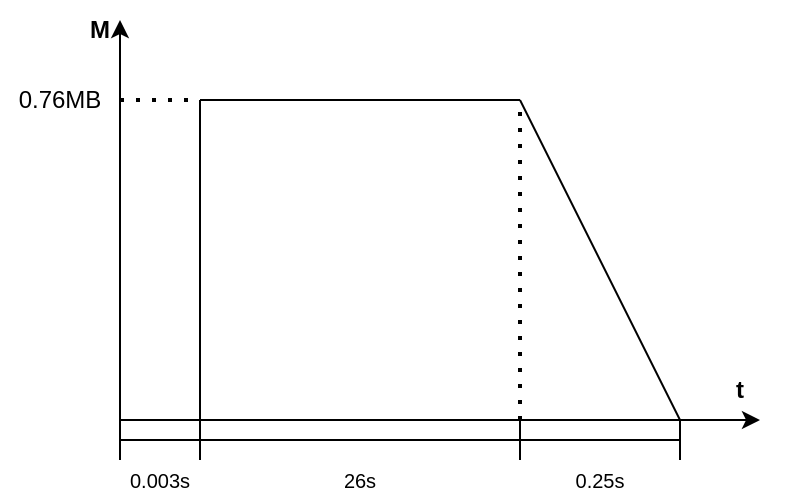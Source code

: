 <mxfile version="21.1.8" type="github" pages="2">
  <diagram name="Page-1" id="_edhnfWrKdHiVAY0c9uF">
    <mxGraphModel dx="724" dy="355" grid="1" gridSize="10" guides="1" tooltips="1" connect="1" arrows="1" fold="1" page="1" pageScale="1" pageWidth="3300" pageHeight="4681" math="0" shadow="0">
      <root>
        <mxCell id="0" />
        <mxCell id="1" parent="0" />
        <mxCell id="V5OURyStNIbOwBKd4-zF-1" value="" style="endArrow=classic;html=1;rounded=0;endFill=1;" edge="1" parent="1">
          <mxGeometry width="50" height="50" relative="1" as="geometry">
            <mxPoint x="320" y="440" as="sourcePoint" />
            <mxPoint x="320" y="240" as="targetPoint" />
          </mxGeometry>
        </mxCell>
        <mxCell id="V5OURyStNIbOwBKd4-zF-2" value="" style="endArrow=classic;html=1;rounded=0;endFill=1;" edge="1" parent="1">
          <mxGeometry width="50" height="50" relative="1" as="geometry">
            <mxPoint x="320" y="440" as="sourcePoint" />
            <mxPoint x="640" y="440" as="targetPoint" />
          </mxGeometry>
        </mxCell>
        <mxCell id="V5OURyStNIbOwBKd4-zF-6" value="" style="endArrow=none;html=1;rounded=0;" edge="1" parent="1">
          <mxGeometry width="50" height="50" relative="1" as="geometry">
            <mxPoint x="360" y="440" as="sourcePoint" />
            <mxPoint x="360" y="280" as="targetPoint" />
          </mxGeometry>
        </mxCell>
        <mxCell id="V5OURyStNIbOwBKd4-zF-7" value="" style="endArrow=none;html=1;rounded=0;" edge="1" parent="1">
          <mxGeometry width="50" height="50" relative="1" as="geometry">
            <mxPoint x="520" y="280" as="sourcePoint" />
            <mxPoint x="600" y="440" as="targetPoint" />
          </mxGeometry>
        </mxCell>
        <mxCell id="V5OURyStNIbOwBKd4-zF-8" value="" style="endArrow=none;html=1;rounded=0;" edge="1" parent="1">
          <mxGeometry width="50" height="50" relative="1" as="geometry">
            <mxPoint x="360" y="280" as="sourcePoint" />
            <mxPoint x="520" y="280" as="targetPoint" />
          </mxGeometry>
        </mxCell>
        <mxCell id="V5OURyStNIbOwBKd4-zF-10" value="&lt;font style=&quot;font-size: 10px;&quot;&gt;0.003s&lt;/font&gt;" style="text;html=1;strokeColor=none;fillColor=none;align=center;verticalAlign=middle;whiteSpace=wrap;rounded=0;" vertex="1" parent="1">
          <mxGeometry x="320" y="460" width="40" height="20" as="geometry" />
        </mxCell>
        <mxCell id="V5OURyStNIbOwBKd4-zF-11" value="" style="shape=crossbar;whiteSpace=wrap;html=1;rounded=1;" vertex="1" parent="1">
          <mxGeometry x="320" y="440" width="40" height="20" as="geometry" />
        </mxCell>
        <mxCell id="V5OURyStNIbOwBKd4-zF-12" value="&lt;font style=&quot;font-size: 10px;&quot;&gt;26s&lt;/font&gt;" style="text;html=1;strokeColor=none;fillColor=none;align=center;verticalAlign=middle;whiteSpace=wrap;rounded=0;" vertex="1" parent="1">
          <mxGeometry x="420" y="460" width="40" height="20" as="geometry" />
        </mxCell>
        <mxCell id="V5OURyStNIbOwBKd4-zF-13" value="" style="shape=crossbar;whiteSpace=wrap;html=1;rounded=1;" vertex="1" parent="1">
          <mxGeometry x="360" y="440" width="160" height="20" as="geometry" />
        </mxCell>
        <mxCell id="V5OURyStNIbOwBKd4-zF-14" value="&lt;font style=&quot;font-size: 10px;&quot;&gt;0.25s&lt;/font&gt;" style="text;html=1;strokeColor=none;fillColor=none;align=center;verticalAlign=middle;whiteSpace=wrap;rounded=0;" vertex="1" parent="1">
          <mxGeometry x="540" y="460" width="40" height="20" as="geometry" />
        </mxCell>
        <mxCell id="V5OURyStNIbOwBKd4-zF-15" value="" style="shape=crossbar;whiteSpace=wrap;html=1;rounded=1;" vertex="1" parent="1">
          <mxGeometry x="520" y="440" width="80" height="20" as="geometry" />
        </mxCell>
        <mxCell id="V5OURyStNIbOwBKd4-zF-17" value="&lt;b&gt;t&lt;/b&gt;" style="text;html=1;strokeColor=none;fillColor=none;align=center;verticalAlign=middle;whiteSpace=wrap;rounded=0;" vertex="1" parent="1">
          <mxGeometry x="600" y="410" width="60" height="30" as="geometry" />
        </mxCell>
        <mxCell id="V5OURyStNIbOwBKd4-zF-18" value="&lt;b&gt;M&lt;/b&gt;" style="text;html=1;strokeColor=none;fillColor=none;align=center;verticalAlign=middle;whiteSpace=wrap;rounded=0;" vertex="1" parent="1">
          <mxGeometry x="280" y="230" width="60" height="30" as="geometry" />
        </mxCell>
        <mxCell id="V5OURyStNIbOwBKd4-zF-19" value="0.76MB" style="text;html=1;strokeColor=none;fillColor=none;align=center;verticalAlign=middle;whiteSpace=wrap;rounded=0;" vertex="1" parent="1">
          <mxGeometry x="260" y="270" width="60" height="20" as="geometry" />
        </mxCell>
        <mxCell id="V5OURyStNIbOwBKd4-zF-20" value="" style="endArrow=none;dashed=1;html=1;dashPattern=1 3;strokeWidth=2;rounded=0;" edge="1" parent="1">
          <mxGeometry width="50" height="50" relative="1" as="geometry">
            <mxPoint x="320" y="280" as="sourcePoint" />
            <mxPoint x="360" y="280" as="targetPoint" />
          </mxGeometry>
        </mxCell>
        <mxCell id="V5OURyStNIbOwBKd4-zF-21" value="" style="endArrow=none;dashed=1;html=1;dashPattern=1 3;strokeWidth=2;rounded=0;" edge="1" parent="1">
          <mxGeometry width="50" height="50" relative="1" as="geometry">
            <mxPoint x="520" y="440" as="sourcePoint" />
            <mxPoint x="520" y="280" as="targetPoint" />
          </mxGeometry>
        </mxCell>
      </root>
    </mxGraphModel>
  </diagram>
  <diagram name="Copy of Page-1" id="QJ8tAo87A-niV-dnFxYR">
    <mxGraphModel dx="1050" dy="515" grid="1" gridSize="10" guides="1" tooltips="1" connect="1" arrows="1" fold="1" page="1" pageScale="1" pageWidth="3300" pageHeight="4681" math="0" shadow="0">
      <root>
        <mxCell id="Jkfr-IlDcOrIWZ7Igdwo-0" />
        <mxCell id="Jkfr-IlDcOrIWZ7Igdwo-1" parent="Jkfr-IlDcOrIWZ7Igdwo-0" />
        <mxCell id="Jkfr-IlDcOrIWZ7Igdwo-2" value="" style="endArrow=classic;html=1;rounded=0;endFill=1;" edge="1" parent="Jkfr-IlDcOrIWZ7Igdwo-1">
          <mxGeometry width="50" height="50" relative="1" as="geometry">
            <mxPoint x="320" y="440" as="sourcePoint" />
            <mxPoint x="320" y="240" as="targetPoint" />
          </mxGeometry>
        </mxCell>
        <mxCell id="Jkfr-IlDcOrIWZ7Igdwo-3" value="" style="endArrow=classic;html=1;rounded=0;endFill=1;" edge="1" parent="Jkfr-IlDcOrIWZ7Igdwo-1">
          <mxGeometry width="50" height="50" relative="1" as="geometry">
            <mxPoint x="320" y="440" as="sourcePoint" />
            <mxPoint x="640" y="440" as="targetPoint" />
          </mxGeometry>
        </mxCell>
        <mxCell id="Jkfr-IlDcOrIWZ7Igdwo-4" value="" style="endArrow=none;html=1;rounded=0;" edge="1" parent="Jkfr-IlDcOrIWZ7Igdwo-1">
          <mxGeometry width="50" height="50" relative="1" as="geometry">
            <mxPoint x="360" y="440" as="sourcePoint" />
            <mxPoint x="360" y="280" as="targetPoint" />
          </mxGeometry>
        </mxCell>
        <mxCell id="Jkfr-IlDcOrIWZ7Igdwo-5" value="" style="endArrow=none;html=1;rounded=0;" edge="1" parent="Jkfr-IlDcOrIWZ7Igdwo-1">
          <mxGeometry width="50" height="50" relative="1" as="geometry">
            <mxPoint x="520" y="280" as="sourcePoint" />
            <mxPoint x="560" y="280" as="targetPoint" />
          </mxGeometry>
        </mxCell>
        <mxCell id="Jkfr-IlDcOrIWZ7Igdwo-6" value="" style="endArrow=none;html=1;rounded=0;" edge="1" parent="Jkfr-IlDcOrIWZ7Igdwo-1">
          <mxGeometry width="50" height="50" relative="1" as="geometry">
            <mxPoint x="360" y="280" as="sourcePoint" />
            <mxPoint x="520" y="280" as="targetPoint" />
          </mxGeometry>
        </mxCell>
        <mxCell id="Jkfr-IlDcOrIWZ7Igdwo-7" value="&lt;font style=&quot;font-size: 10px;&quot;&gt;0.003s&lt;/font&gt;" style="text;html=1;strokeColor=none;fillColor=none;align=center;verticalAlign=middle;whiteSpace=wrap;rounded=0;" vertex="1" parent="Jkfr-IlDcOrIWZ7Igdwo-1">
          <mxGeometry x="320" y="460" width="40" height="20" as="geometry" />
        </mxCell>
        <mxCell id="Jkfr-IlDcOrIWZ7Igdwo-8" value="" style="shape=crossbar;whiteSpace=wrap;html=1;rounded=1;" vertex="1" parent="Jkfr-IlDcOrIWZ7Igdwo-1">
          <mxGeometry x="320" y="440" width="40" height="20" as="geometry" />
        </mxCell>
        <mxCell id="Jkfr-IlDcOrIWZ7Igdwo-13" value="&lt;b&gt;t&lt;/b&gt;" style="text;html=1;strokeColor=none;fillColor=none;align=center;verticalAlign=middle;whiteSpace=wrap;rounded=0;" vertex="1" parent="Jkfr-IlDcOrIWZ7Igdwo-1">
          <mxGeometry x="600" y="410" width="60" height="30" as="geometry" />
        </mxCell>
        <mxCell id="Jkfr-IlDcOrIWZ7Igdwo-14" value="&lt;b&gt;M&lt;/b&gt;" style="text;html=1;strokeColor=none;fillColor=none;align=center;verticalAlign=middle;whiteSpace=wrap;rounded=0;" vertex="1" parent="Jkfr-IlDcOrIWZ7Igdwo-1">
          <mxGeometry x="280" y="230" width="60" height="30" as="geometry" />
        </mxCell>
        <mxCell id="Jkfr-IlDcOrIWZ7Igdwo-15" value="0.76MB" style="text;html=1;strokeColor=none;fillColor=none;align=center;verticalAlign=middle;whiteSpace=wrap;rounded=0;" vertex="1" parent="Jkfr-IlDcOrIWZ7Igdwo-1">
          <mxGeometry x="260" y="270" width="60" height="20" as="geometry" />
        </mxCell>
        <mxCell id="Jkfr-IlDcOrIWZ7Igdwo-16" value="" style="endArrow=none;dashed=1;html=1;dashPattern=1 3;strokeWidth=2;rounded=0;" edge="1" parent="Jkfr-IlDcOrIWZ7Igdwo-1">
          <mxGeometry width="50" height="50" relative="1" as="geometry">
            <mxPoint x="320" y="280" as="sourcePoint" />
            <mxPoint x="360" y="280" as="targetPoint" />
          </mxGeometry>
        </mxCell>
        <mxCell id="gR1rXUOAMuGffW_jX2HL-0" value="" style="shape=crossbar;whiteSpace=wrap;html=1;rounded=1;" vertex="1" parent="Jkfr-IlDcOrIWZ7Igdwo-1">
          <mxGeometry x="360" y="440" width="260" height="20" as="geometry" />
        </mxCell>
        <mxCell id="gR1rXUOAMuGffW_jX2HL-1" value="" style="endArrow=none;dashed=1;html=1;dashPattern=1 3;strokeWidth=2;rounded=0;" edge="1" parent="Jkfr-IlDcOrIWZ7Igdwo-1">
          <mxGeometry width="50" height="50" relative="1" as="geometry">
            <mxPoint x="560" y="280" as="sourcePoint" />
            <mxPoint x="620" y="280" as="targetPoint" />
          </mxGeometry>
        </mxCell>
      </root>
    </mxGraphModel>
  </diagram>
</mxfile>

